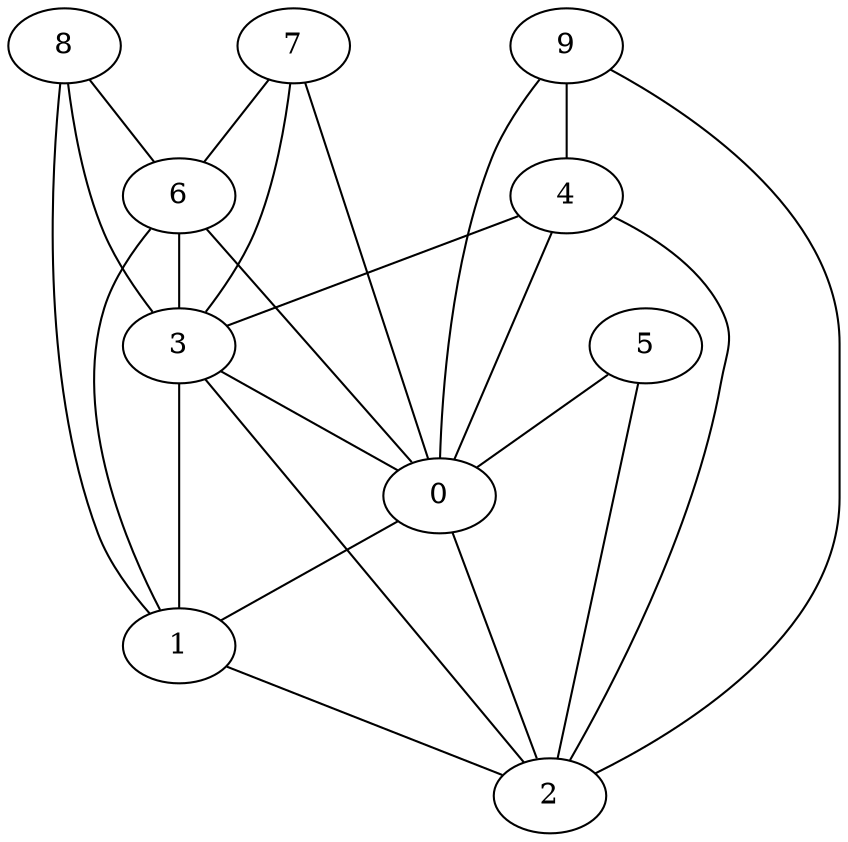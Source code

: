 graph {
    0 [ label = "0" ]
    1 [ label = "1" ]
    2 [ label = "2" ]
    3 [ label = "3" ]
    4 [ label = "4" ]
    5 [ label = "5" ]
    6 [ label = "6" ]
    7 [ label = "7" ]
    8 [ label = "8" ]
    9 [ label = "9" ]
    0 -- 1 [ ]
    0 -- 2 [ ]
    1 -- 2 [ ]
    3 -- 0 [ ]
    3 -- 1 [ ]
    3 -- 2 [ ]
    4 -- 0 [ ]
    4 -- 2 [ ]
    4 -- 3 [ ]
    5 -- 0 [ ]
    5 -- 2 [ ]
    9 -- 4 [ ]
    6 -- 0 [ ]
    6 -- 1 [ ]
    6 -- 3 [ ]
    7 -- 0 [ ]
    7 -- 3 [ ]
    7 -- 6 [ ]
    8 -- 1 [ ]
    8 -- 3 [ ]
    8 -- 6 [ ]
    9 -- 0 [ ]
    9 -- 2 [ ]
}
